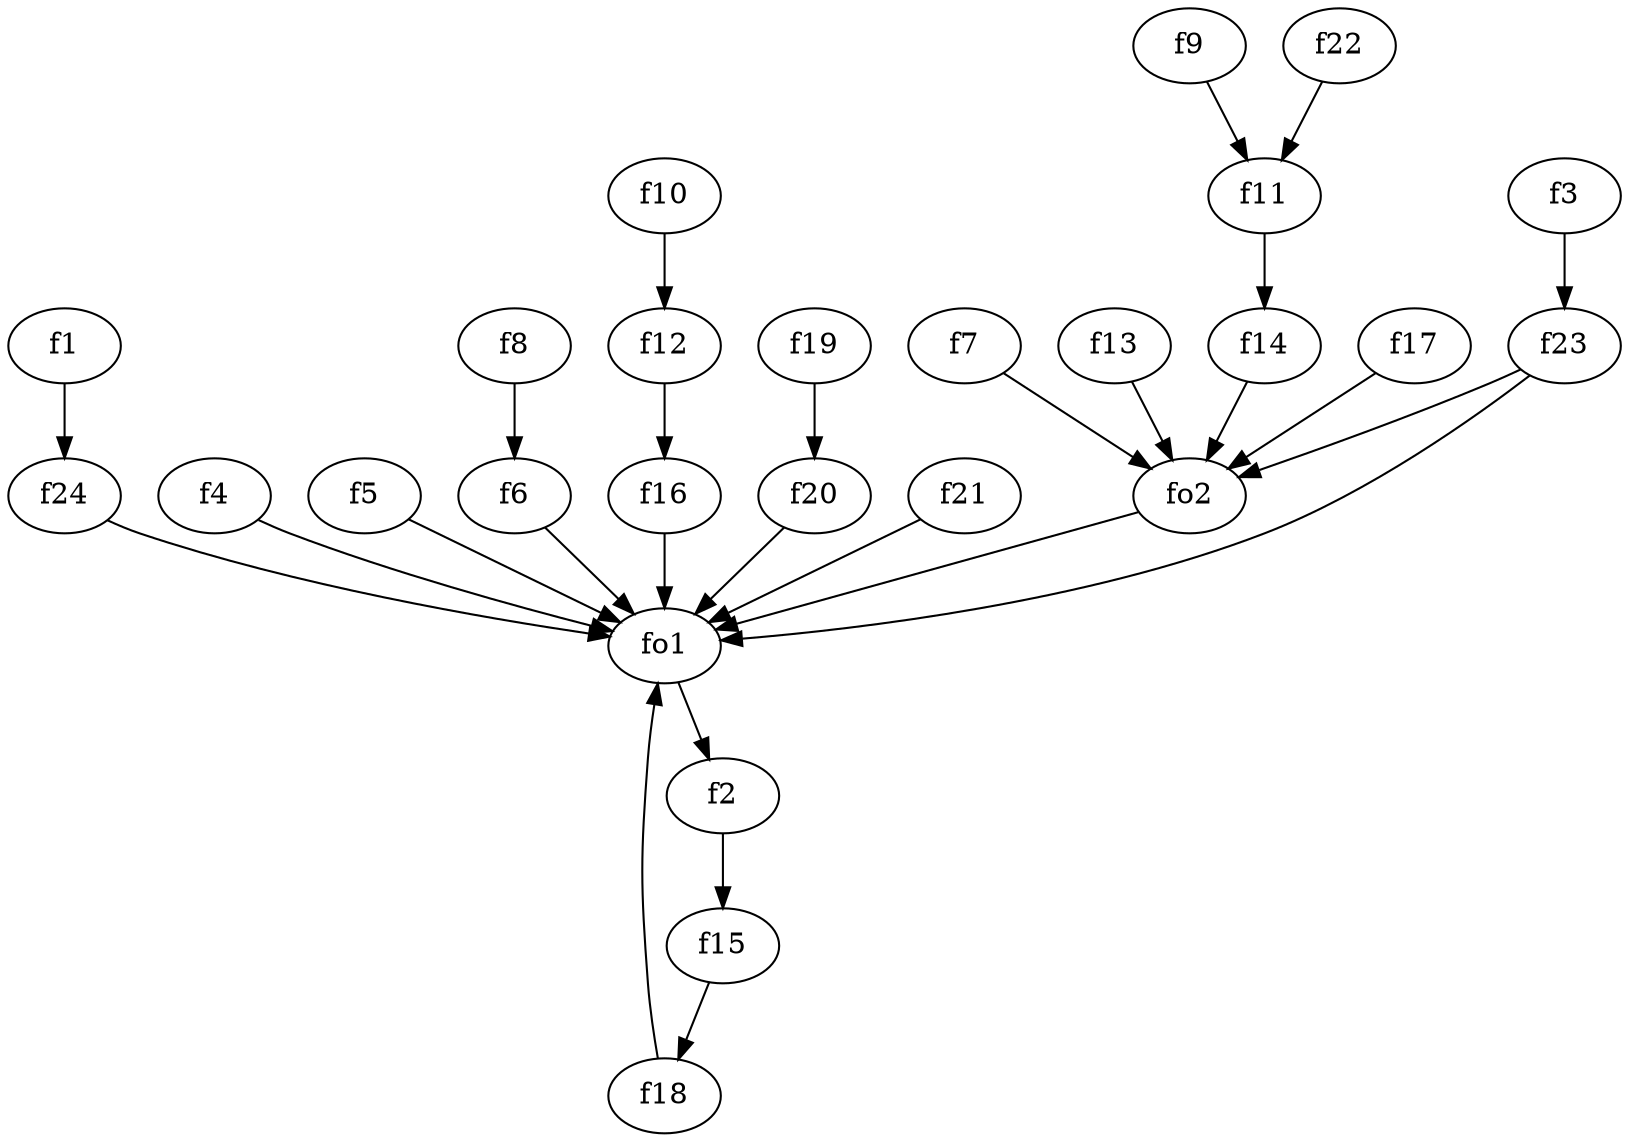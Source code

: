 strict digraph  {
f1;
f2;
f3;
f4;
f5;
f6;
f7;
f8;
f9;
f10;
f11;
f12;
f13;
f14;
f15;
f16;
f17;
f18;
f19;
f20;
f21;
f22;
f23;
f24;
fo1;
fo2;
f1 -> f24  [weight=2];
f2 -> f15  [weight=2];
f3 -> f23  [weight=2];
f4 -> fo1  [weight=2];
f5 -> fo1  [weight=2];
f6 -> fo1  [weight=2];
f7 -> fo2  [weight=2];
f8 -> f6  [weight=2];
f9 -> f11  [weight=2];
f10 -> f12  [weight=2];
f11 -> f14  [weight=2];
f12 -> f16  [weight=2];
f13 -> fo2  [weight=2];
f14 -> fo2  [weight=2];
f15 -> f18  [weight=2];
f16 -> fo1  [weight=2];
f17 -> fo2  [weight=2];
f18 -> fo1  [weight=2];
f19 -> f20  [weight=2];
f20 -> fo1  [weight=2];
f21 -> fo1  [weight=2];
f22 -> f11  [weight=2];
f23 -> fo1  [weight=2];
f23 -> fo2  [weight=2];
f24 -> fo1  [weight=2];
fo1 -> f2  [weight=2];
fo2 -> fo1  [weight=2];
}
